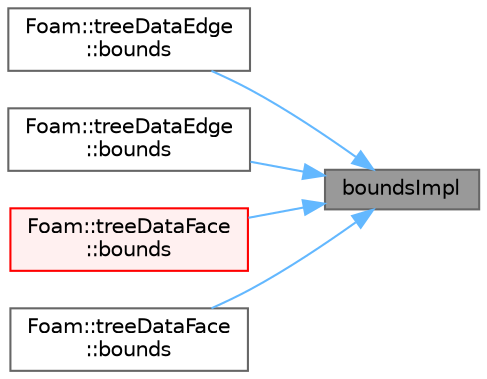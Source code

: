 digraph "boundsImpl"
{
 // LATEX_PDF_SIZE
  bgcolor="transparent";
  edge [fontname=Helvetica,fontsize=10,labelfontname=Helvetica,labelfontsize=10];
  node [fontname=Helvetica,fontsize=10,shape=box,height=0.2,width=0.4];
  rankdir="RL";
  Node1 [id="Node000001",label="boundsImpl",height=0.2,width=0.4,color="gray40", fillcolor="grey60", style="filled", fontcolor="black",tooltip=" "];
  Node1 -> Node2 [id="edge1_Node000001_Node000002",dir="back",color="steelblue1",style="solid",tooltip=" "];
  Node2 [id="Node000002",label="Foam::treeDataEdge\l::bounds",height=0.2,width=0.4,color="grey40", fillcolor="white", style="filled",URL="$classFoam_1_1treeDataEdge.html#a0a7c1fd6c88d38b2b8e4e5612485429e",tooltip=" "];
  Node1 -> Node3 [id="edge2_Node000001_Node000003",dir="back",color="steelblue1",style="solid",tooltip=" "];
  Node3 [id="Node000003",label="Foam::treeDataEdge\l::bounds",height=0.2,width=0.4,color="grey40", fillcolor="white", style="filled",URL="$classFoam_1_1treeDataEdge.html#a39dfd67163c7eafd2aa3a8d8e0ee5898",tooltip=" "];
  Node1 -> Node4 [id="edge3_Node000001_Node000004",dir="back",color="steelblue1",style="solid",tooltip=" "];
  Node4 [id="Node000004",label="Foam::treeDataFace\l::bounds",height=0.2,width=0.4,color="red", fillcolor="#FFF0F0", style="filled",URL="$classFoam_1_1treeDataFace.html#a64ef2d7cbe70c24fc28ee021977b6660",tooltip=" "];
  Node1 -> Node6 [id="edge4_Node000001_Node000006",dir="back",color="steelblue1",style="solid",tooltip=" "];
  Node6 [id="Node000006",label="Foam::treeDataFace\l::bounds",height=0.2,width=0.4,color="grey40", fillcolor="white", style="filled",URL="$classFoam_1_1treeDataFace.html#a7d2d7dd4a78d97e86f313ab03e5bca4c",tooltip=" "];
}
